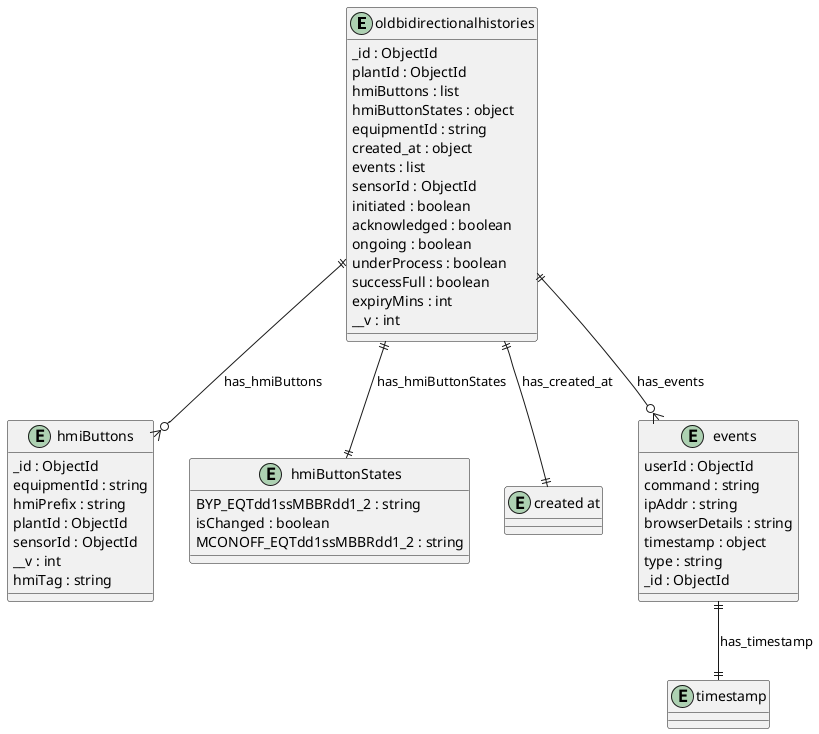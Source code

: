 @startuml oldbidirectionalhistories_Diagram

entity "oldbidirectionalhistories" as oldbidirectionalhistories {
  _id : ObjectId
  plantId : ObjectId
  hmiButtons : list
  hmiButtonStates : object
  equipmentId : string
  created_at : object
  events : list
  sensorId : ObjectId
  initiated : boolean
  acknowledged : boolean
  ongoing : boolean
  underProcess : boolean
  successFull : boolean
  expiryMins : int
  __v : int
}

entity "hmiButtons" as hmiButtons {
  _id : ObjectId
  equipmentId : string
  hmiPrefix : string
  plantId : ObjectId
  sensorId : ObjectId
  __v : int
  hmiTag : string
}

entity "hmiButtonStates" as hmiButtonStates {
  BYP_EQTdd1ssMBBRdd1_2 : string
  isChanged : boolean
  MCONOFF_EQTdd1ssMBBRdd1_2 : string
}

entity "created at" as created_at {
}

entity "events" as events {
  userId : ObjectId
  command : string
  ipAddr : string
  browserDetails : string
  timestamp : object
  type : string
  _id : ObjectId
}

entity "timestamp" as timestamp {
}

' // Relationships
oldbidirectionalhistories ||--o{ hmiButtons : has_hmiButtons
oldbidirectionalhistories ||--|| hmiButtonStates : has_hmiButtonStates
oldbidirectionalhistories ||--|| created_at : has_created_at
oldbidirectionalhistories ||--o{ events : has_events
events ||--|| timestamp : has_timestamp
@enduml